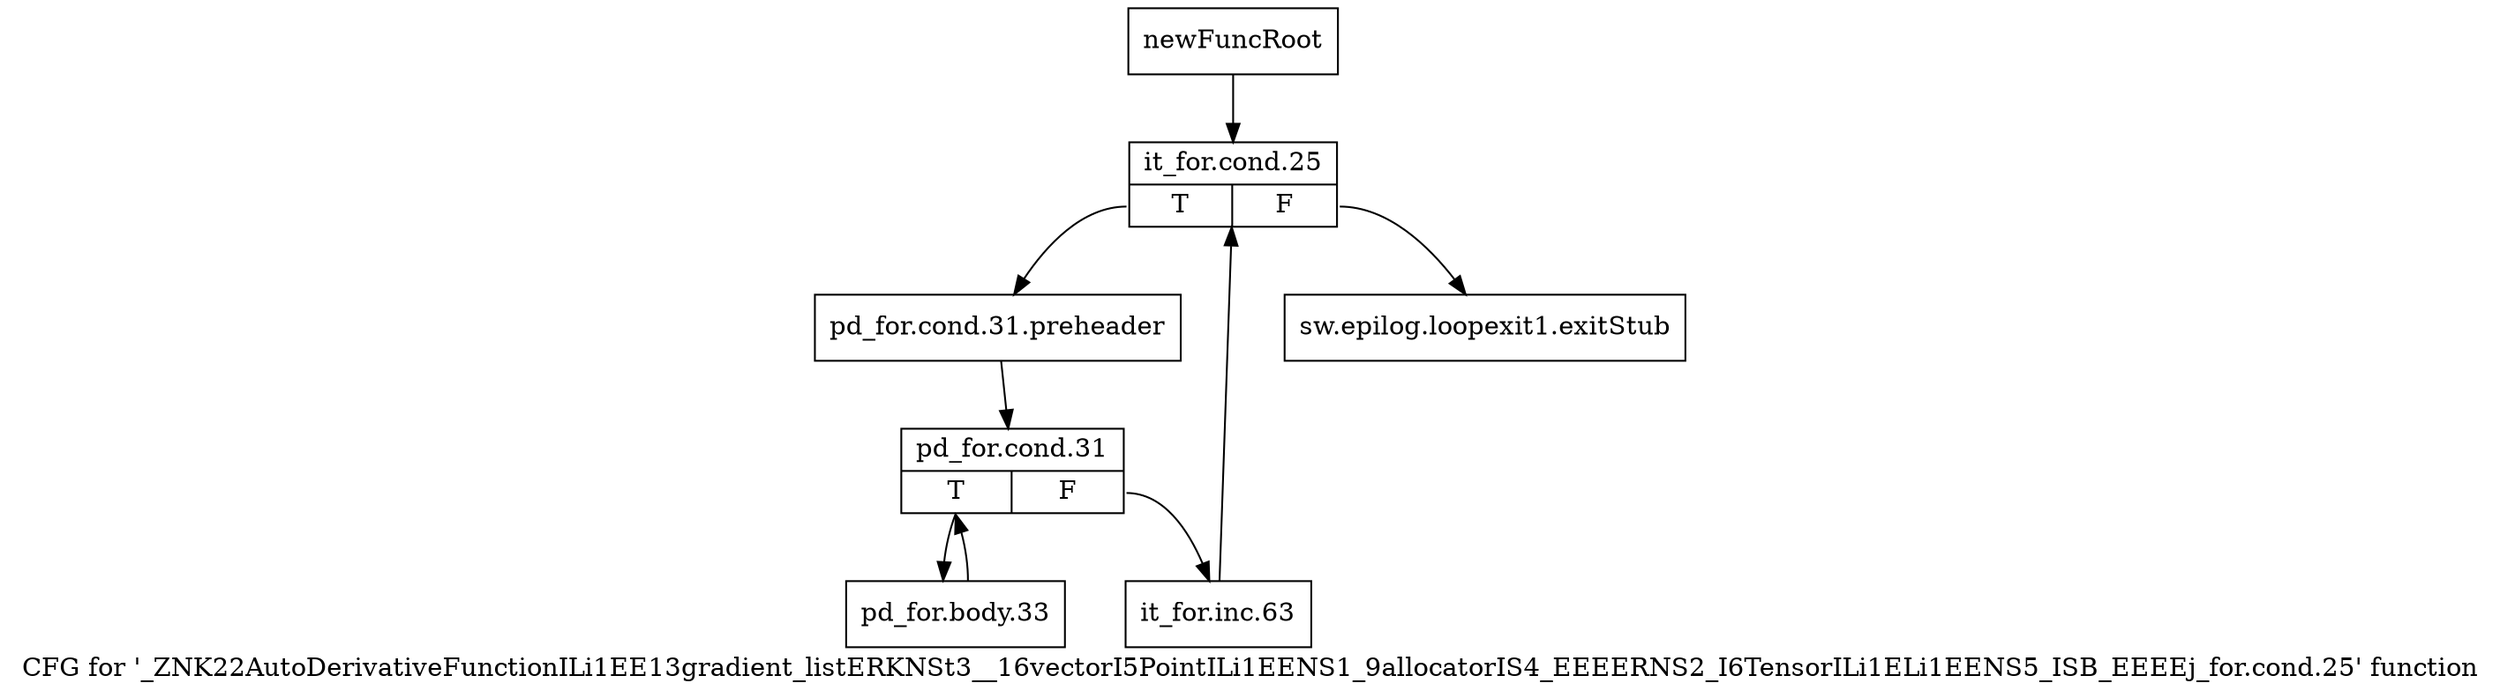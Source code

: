 digraph "CFG for '_ZNK22AutoDerivativeFunctionILi1EE13gradient_listERKNSt3__16vectorI5PointILi1EENS1_9allocatorIS4_EEEERNS2_I6TensorILi1ELi1EENS5_ISB_EEEEj_for.cond.25' function" {
	label="CFG for '_ZNK22AutoDerivativeFunctionILi1EE13gradient_listERKNSt3__16vectorI5PointILi1EENS1_9allocatorIS4_EEEERNS2_I6TensorILi1ELi1EENS5_ISB_EEEEj_for.cond.25' function";

	Node0x8aa7fe0 [shape=record,label="{newFuncRoot}"];
	Node0x8aa7fe0 -> Node0x8aa8080;
	Node0x8aa8030 [shape=record,label="{sw.epilog.loopexit1.exitStub}"];
	Node0x8aa8080 [shape=record,label="{it_for.cond.25|{<s0>T|<s1>F}}"];
	Node0x8aa8080:s0 -> Node0x8aa8910;
	Node0x8aa8080:s1 -> Node0x8aa8030;
	Node0x8aa8910 [shape=record,label="{pd_for.cond.31.preheader}"];
	Node0x8aa8910 -> Node0x8aa8960;
	Node0x8aa8960 [shape=record,label="{pd_for.cond.31|{<s0>T|<s1>F}}"];
	Node0x8aa8960:s0 -> Node0x8aa8a00;
	Node0x8aa8960:s1 -> Node0x8aa89b0;
	Node0x8aa89b0 [shape=record,label="{it_for.inc.63}"];
	Node0x8aa89b0 -> Node0x8aa8080;
	Node0x8aa8a00 [shape=record,label="{pd_for.body.33}"];
	Node0x8aa8a00 -> Node0x8aa8960;
}
